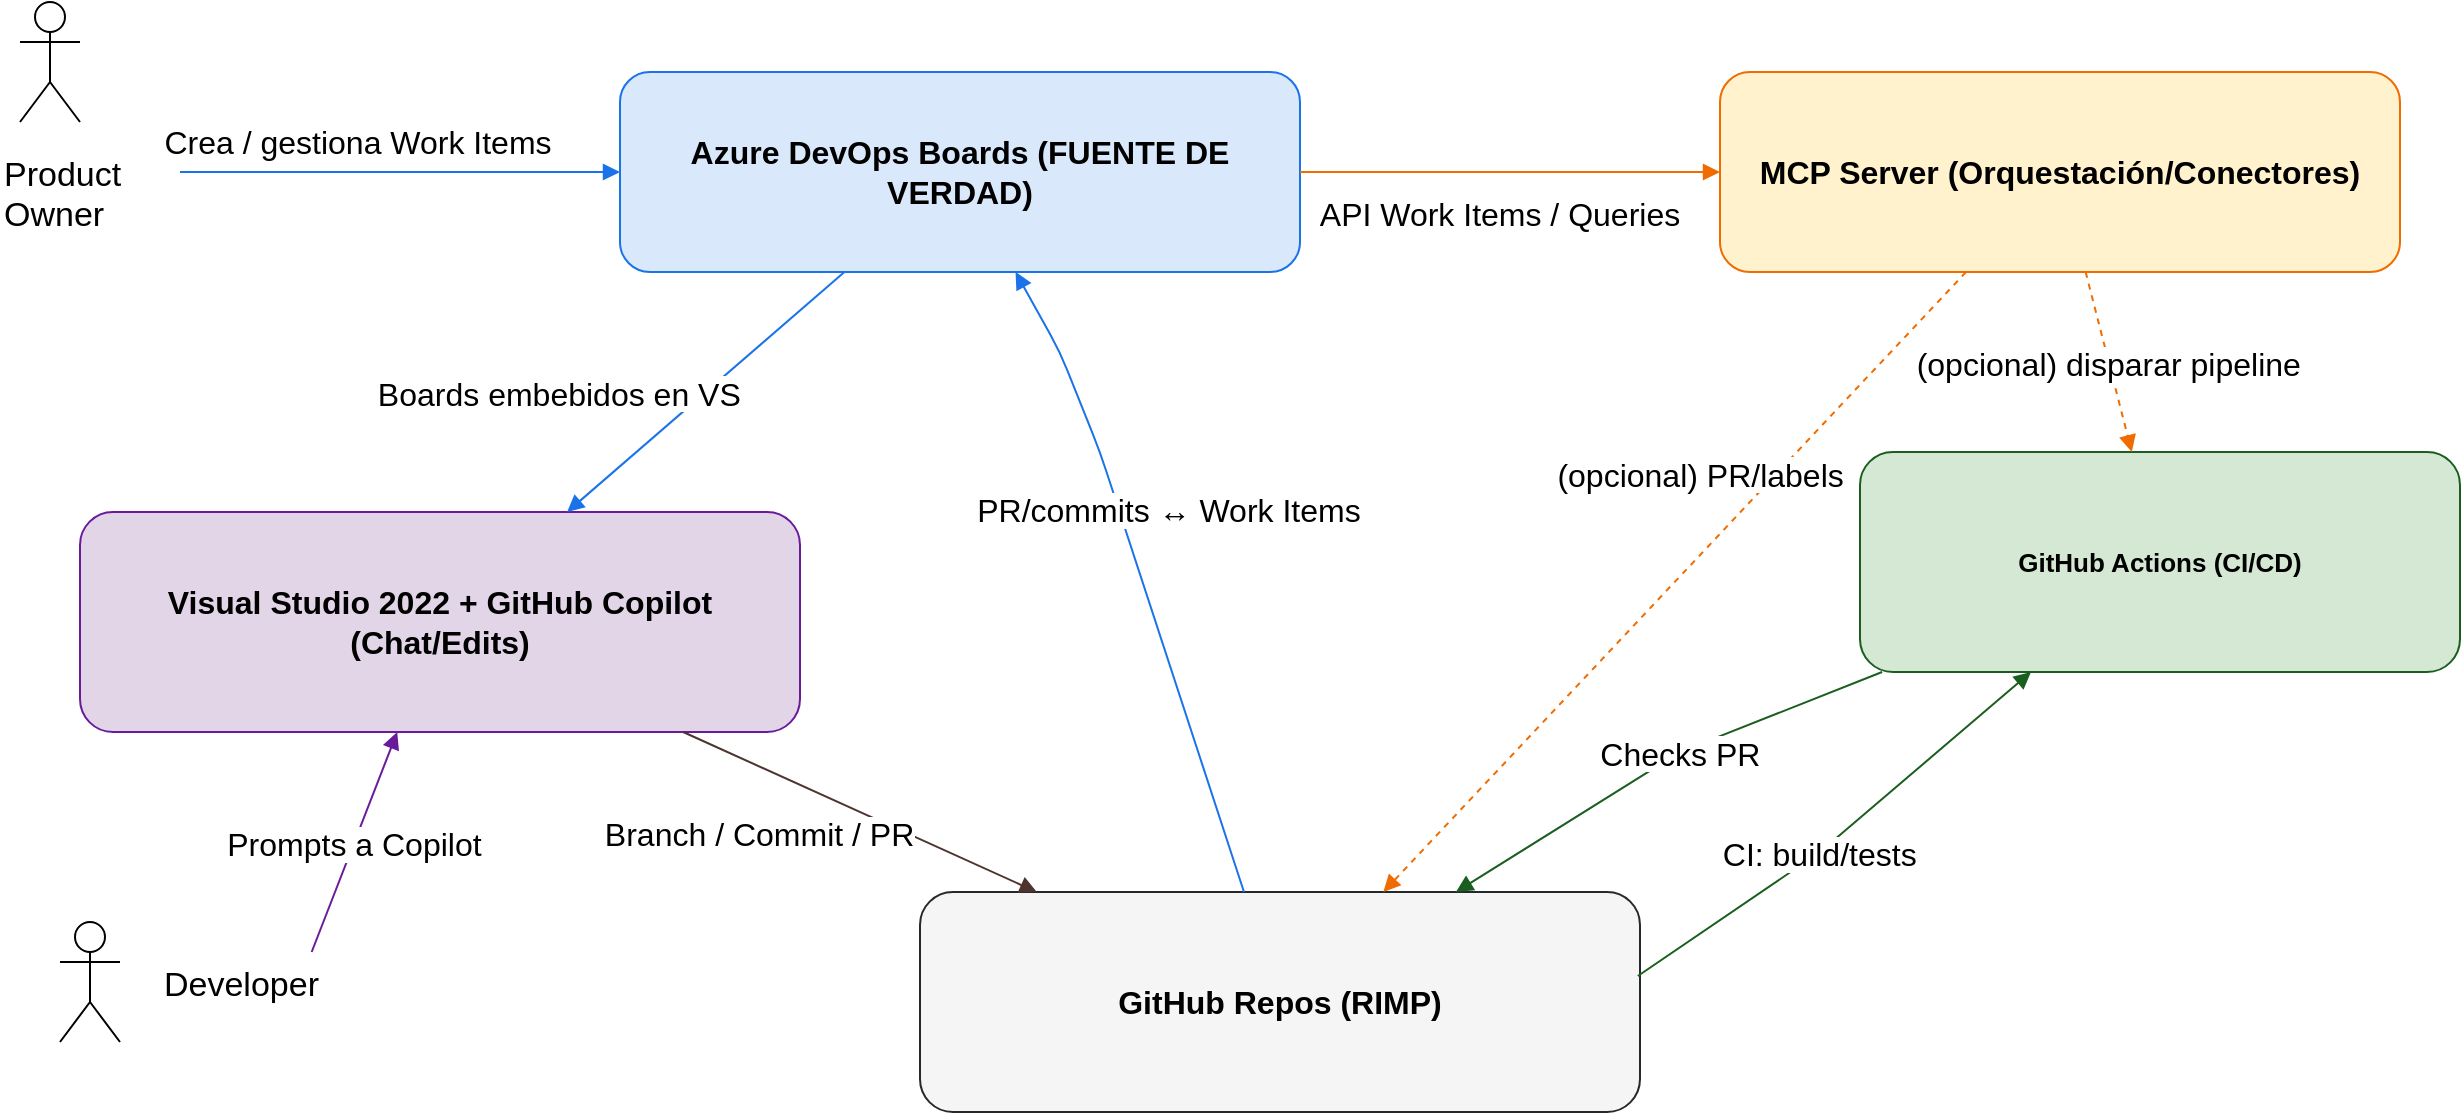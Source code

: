 <mxfile version="28.2.5">
  <diagram name="Arquitectura - IA First (Híbrida)" id="0">
    <mxGraphModel dx="1418" dy="786" grid="1" gridSize="10" guides="1" tooltips="1" connect="1" arrows="1" fold="1" page="1" pageScale="1" pageWidth="1920" pageHeight="1080" math="0" shadow="0">
      <root>
        <mxCell id="0" />
        <mxCell id="1" parent="0" />
        <mxCell id="a1" value="Product &lt;br&gt;Owner" style="text;html=1;strokeColor=none;fillColor=none;align=left;verticalAlign=top;fontSize=17;" parent="1" vertex="1">
          <mxGeometry x="80" y="95" width="90" height="30" as="geometry" />
        </mxCell>
        <mxCell id="a2" value="Developer" style="text;html=1;strokeColor=none;fillColor=none;align=left;verticalAlign=top;fontSize=17;" parent="1" vertex="1">
          <mxGeometry x="160" y="500" width="140" height="30" as="geometry" />
        </mxCell>
        <mxCell id="c_ado" value="Azure DevOps Boards (FUENTE DE VERDAD)" style="rounded=1;whiteSpace=wrap;html=1;fillColor=#dae8fc;strokeColor=#1a73e8;fontStyle=1;fontSize=16;" parent="1" vertex="1">
          <mxGeometry x="390" y="60" width="340" height="100" as="geometry" />
        </mxCell>
        <mxCell id="c_mcp" value="MCP Server (Orquestación/Conectores)" style="rounded=1;whiteSpace=wrap;html=1;fillColor=#fff2cc;strokeColor=#ef6c00;fontStyle=1;fontSize=16;" parent="1" vertex="1">
          <mxGeometry x="940" y="60" width="340" height="100" as="geometry" />
        </mxCell>
        <mxCell id="c_vs" value="Visual Studio 2022 + GitHub Copilot (Chat/Edits)" style="rounded=1;whiteSpace=wrap;html=1;fillColor=#e1d5e7;strokeColor=#6a1b9a;fontStyle=1;fontSize=16;" parent="1" vertex="1">
          <mxGeometry x="120" y="280" width="360" height="110" as="geometry" />
        </mxCell>
        <mxCell id="c_gh" value="GitHub Repos (RIMP)" style="rounded=1;whiteSpace=wrap;html=1;fillColor=#f5f5f5;strokeColor=#24292e;fontStyle=1;fontSize=16;" parent="1" vertex="1">
          <mxGeometry x="540" y="470" width="360" height="110" as="geometry" />
        </mxCell>
        <mxCell id="c_gha" value="GitHub Actions (CI/CD)" style="rounded=1;whiteSpace=wrap;html=1;fillColor=#d5e8d4;strokeColor=#1b5e20;fontStyle=1;fontSize=13;" parent="1" vertex="1">
          <mxGeometry x="1010" y="250" width="300" height="110" as="geometry" />
        </mxCell>
        <mxCell id="e1" value="Crea / gestiona Work Items" style="endArrow=block;rounded=1;strokeColor=#1a73e8;fontSize=16;" parent="1" source="a1" target="c_ado" edge="1">
          <mxGeometry x="-0.193" y="16" relative="1" as="geometry">
            <mxPoint as="offset" />
          </mxGeometry>
        </mxCell>
        <mxCell id="e2" value="Prompts a Copilot" style="endArrow=block;rounded=1;strokeColor=#6a1b9a;fontSize=16;" parent="1" source="a2" target="c_vs" edge="1">
          <mxGeometry relative="1" as="geometry" />
        </mxCell>
        <mxCell id="e3" value="Branch / Commit / PR" style="endArrow=block;rounded=1;strokeColor=#4E342E;fontSize=16;" parent="1" source="c_vs" target="c_gh" edge="1">
          <mxGeometry x="-0.427" y="-30" relative="1" as="geometry">
            <mxPoint as="offset" />
          </mxGeometry>
        </mxCell>
        <mxCell id="e4" value="CI: build/tests" style="endArrow=block;rounded=1;strokeColor=#1B5E20;exitX=0.997;exitY=0.382;exitDx=0;exitDy=0;exitPerimeter=0;fontSize=16;" parent="1" source="c_gh" target="c_gha" edge="1">
          <mxGeometry x="-0.115" relative="1" as="geometry">
            <Array as="points">
              <mxPoint x="990" y="450" />
            </Array>
            <mxPoint as="offset" />
          </mxGeometry>
        </mxCell>
        <mxCell id="e5" value="Checks PR" style="endArrow=block;rounded=1;strokeColor=#1B5E20;fontSize=16;" parent="1" source="c_gha" target="c_gh" edge="1">
          <mxGeometry x="-0.097" relative="1" as="geometry">
            <Array as="points">
              <mxPoint x="920" y="400" />
            </Array>
            <mxPoint as="offset" />
          </mxGeometry>
        </mxCell>
        <mxCell id="e6" value="PR/commits ↔ Work Items" style="endArrow=block;rounded=1;strokeColor=#1a73e8;fontSize=16;" parent="1" source="c_gh" target="c_ado" edge="1">
          <mxGeometry x="0.173" y="-24" relative="1" as="geometry">
            <Array as="points">
              <mxPoint x="630" y="250" />
              <mxPoint x="610" y="200" />
            </Array>
            <mxPoint as="offset" />
          </mxGeometry>
        </mxCell>
        <mxCell id="e7" value="Boards embebidos en VS" style="endArrow=block;rounded=1;strokeColor=#1a73e8;fontSize=16;" parent="1" source="c_ado" target="c_vs" edge="1">
          <mxGeometry x="0.601" y="-48" relative="1" as="geometry">
            <mxPoint as="offset" />
          </mxGeometry>
        </mxCell>
        <mxCell id="e8" value="API Work Items / Queries" style="endArrow=block;rounded=1;strokeColor=#EF6C00;fontSize=16;" parent="1" source="c_ado" target="c_mcp" edge="1">
          <mxGeometry x="-0.048" y="-20" relative="1" as="geometry">
            <mxPoint as="offset" />
          </mxGeometry>
        </mxCell>
        <mxCell id="e9" value="(opcional) disparar pipeline" style="endArrow=block;rounded=1;strokeColor=#EF6C00;dashed=1;fontSize=16;" parent="1" source="c_mcp" target="c_gha" edge="1">
          <mxGeometry relative="1" as="geometry" />
        </mxCell>
        <mxCell id="e10" value="(opcional) PR/labels" style="endArrow=block;rounded=1;strokeColor=#EF6C00;dashed=1;fontSize=16;" parent="1" source="c_mcp" target="c_gh" edge="1">
          <mxGeometry x="-0.229" y="-28" relative="1" as="geometry">
            <mxPoint as="offset" />
          </mxGeometry>
        </mxCell>
        <mxCell id="KuOoyRWJ2gB4thCd8UR--1" value="" style="shape=umlActor;verticalLabelPosition=bottom;verticalAlign=top;html=1;outlineConnect=0;" vertex="1" parent="1">
          <mxGeometry x="90" y="25" width="30" height="60" as="geometry" />
        </mxCell>
        <mxCell id="KuOoyRWJ2gB4thCd8UR--3" value="" style="shape=umlActor;verticalLabelPosition=bottom;verticalAlign=top;html=1;outlineConnect=0;" vertex="1" parent="1">
          <mxGeometry x="110" y="485" width="30" height="60" as="geometry" />
        </mxCell>
      </root>
    </mxGraphModel>
  </diagram>
</mxfile>

